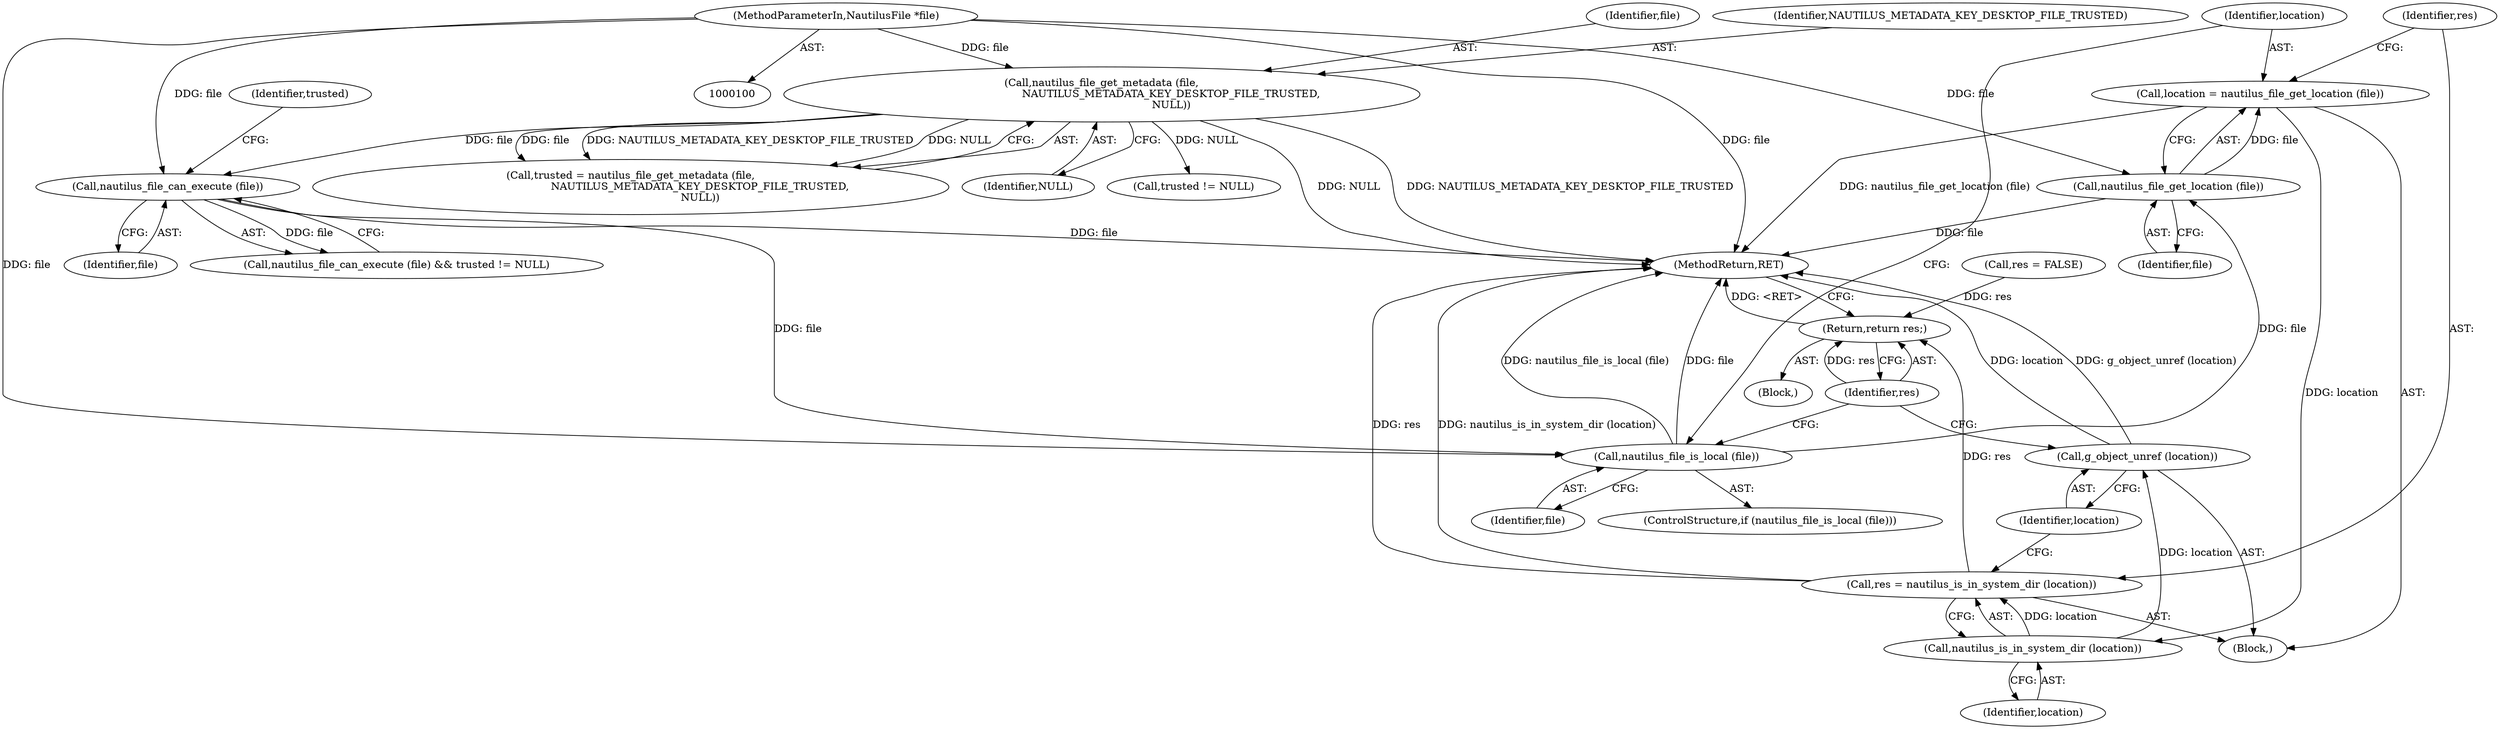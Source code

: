 digraph "0_nautilus_1630f53481f445ada0a455e9979236d31a8d3bb0@pointer" {
"1000139" [label="(Call,location = nautilus_file_get_location (file))"];
"1000141" [label="(Call,nautilus_file_get_location (file))"];
"1000136" [label="(Call,nautilus_file_is_local (file))"];
"1000124" [label="(Call,nautilus_file_can_execute (file))"];
"1000118" [label="(Call,nautilus_file_get_metadata (file,\n                                          NAUTILUS_METADATA_KEY_DESKTOP_FILE_TRUSTED,\n                                          NULL))"];
"1000101" [label="(MethodParameterIn,NautilusFile *file)"];
"1000145" [label="(Call,nautilus_is_in_system_dir (location))"];
"1000143" [label="(Call,res = nautilus_is_in_system_dir (location))"];
"1000149" [label="(Return,return res;)"];
"1000147" [label="(Call,g_object_unref (location))"];
"1000135" [label="(ControlStructure,if (nautilus_file_is_local (file)))"];
"1000142" [label="(Identifier,file)"];
"1000148" [label="(Identifier,location)"];
"1000101" [label="(MethodParameterIn,NautilusFile *file)"];
"1000138" [label="(Block,)"];
"1000119" [label="(Identifier,file)"];
"1000149" [label="(Return,return res;)"];
"1000139" [label="(Call,location = nautilus_file_get_location (file))"];
"1000120" [label="(Identifier,NAUTILUS_METADATA_KEY_DESKTOP_FILE_TRUSTED)"];
"1000140" [label="(Identifier,location)"];
"1000145" [label="(Call,nautilus_is_in_system_dir (location))"];
"1000151" [label="(MethodReturn,RET)"];
"1000125" [label="(Identifier,file)"];
"1000144" [label="(Identifier,res)"];
"1000143" [label="(Call,res = nautilus_is_in_system_dir (location))"];
"1000150" [label="(Identifier,res)"];
"1000116" [label="(Call,trusted = nautilus_file_get_metadata (file,\n                                          NAUTILUS_METADATA_KEY_DESKTOP_FILE_TRUSTED,\n                                          NULL))"];
"1000137" [label="(Identifier,file)"];
"1000127" [label="(Identifier,trusted)"];
"1000118" [label="(Call,nautilus_file_get_metadata (file,\n                                          NAUTILUS_METADATA_KEY_DESKTOP_FILE_TRUSTED,\n                                          NULL))"];
"1000132" [label="(Call,res = FALSE)"];
"1000146" [label="(Identifier,location)"];
"1000141" [label="(Call,nautilus_file_get_location (file))"];
"1000121" [label="(Identifier,NULL)"];
"1000123" [label="(Call,nautilus_file_can_execute (file) && trusted != NULL)"];
"1000103" [label="(Block,)"];
"1000136" [label="(Call,nautilus_file_is_local (file))"];
"1000124" [label="(Call,nautilus_file_can_execute (file))"];
"1000126" [label="(Call,trusted != NULL)"];
"1000147" [label="(Call,g_object_unref (location))"];
"1000139" -> "1000138"  [label="AST: "];
"1000139" -> "1000141"  [label="CFG: "];
"1000140" -> "1000139"  [label="AST: "];
"1000141" -> "1000139"  [label="AST: "];
"1000144" -> "1000139"  [label="CFG: "];
"1000139" -> "1000151"  [label="DDG: nautilus_file_get_location (file)"];
"1000141" -> "1000139"  [label="DDG: file"];
"1000139" -> "1000145"  [label="DDG: location"];
"1000141" -> "1000142"  [label="CFG: "];
"1000142" -> "1000141"  [label="AST: "];
"1000141" -> "1000151"  [label="DDG: file"];
"1000136" -> "1000141"  [label="DDG: file"];
"1000101" -> "1000141"  [label="DDG: file"];
"1000136" -> "1000135"  [label="AST: "];
"1000136" -> "1000137"  [label="CFG: "];
"1000137" -> "1000136"  [label="AST: "];
"1000140" -> "1000136"  [label="CFG: "];
"1000150" -> "1000136"  [label="CFG: "];
"1000136" -> "1000151"  [label="DDG: nautilus_file_is_local (file)"];
"1000136" -> "1000151"  [label="DDG: file"];
"1000124" -> "1000136"  [label="DDG: file"];
"1000101" -> "1000136"  [label="DDG: file"];
"1000124" -> "1000123"  [label="AST: "];
"1000124" -> "1000125"  [label="CFG: "];
"1000125" -> "1000124"  [label="AST: "];
"1000127" -> "1000124"  [label="CFG: "];
"1000123" -> "1000124"  [label="CFG: "];
"1000124" -> "1000151"  [label="DDG: file"];
"1000124" -> "1000123"  [label="DDG: file"];
"1000118" -> "1000124"  [label="DDG: file"];
"1000101" -> "1000124"  [label="DDG: file"];
"1000118" -> "1000116"  [label="AST: "];
"1000118" -> "1000121"  [label="CFG: "];
"1000119" -> "1000118"  [label="AST: "];
"1000120" -> "1000118"  [label="AST: "];
"1000121" -> "1000118"  [label="AST: "];
"1000116" -> "1000118"  [label="CFG: "];
"1000118" -> "1000151"  [label="DDG: NULL"];
"1000118" -> "1000151"  [label="DDG: NAUTILUS_METADATA_KEY_DESKTOP_FILE_TRUSTED"];
"1000118" -> "1000116"  [label="DDG: file"];
"1000118" -> "1000116"  [label="DDG: NAUTILUS_METADATA_KEY_DESKTOP_FILE_TRUSTED"];
"1000118" -> "1000116"  [label="DDG: NULL"];
"1000101" -> "1000118"  [label="DDG: file"];
"1000118" -> "1000126"  [label="DDG: NULL"];
"1000101" -> "1000100"  [label="AST: "];
"1000101" -> "1000151"  [label="DDG: file"];
"1000145" -> "1000143"  [label="AST: "];
"1000145" -> "1000146"  [label="CFG: "];
"1000146" -> "1000145"  [label="AST: "];
"1000143" -> "1000145"  [label="CFG: "];
"1000145" -> "1000143"  [label="DDG: location"];
"1000145" -> "1000147"  [label="DDG: location"];
"1000143" -> "1000138"  [label="AST: "];
"1000144" -> "1000143"  [label="AST: "];
"1000148" -> "1000143"  [label="CFG: "];
"1000143" -> "1000151"  [label="DDG: res"];
"1000143" -> "1000151"  [label="DDG: nautilus_is_in_system_dir (location)"];
"1000143" -> "1000149"  [label="DDG: res"];
"1000149" -> "1000103"  [label="AST: "];
"1000149" -> "1000150"  [label="CFG: "];
"1000150" -> "1000149"  [label="AST: "];
"1000151" -> "1000149"  [label="CFG: "];
"1000149" -> "1000151"  [label="DDG: <RET>"];
"1000150" -> "1000149"  [label="DDG: res"];
"1000132" -> "1000149"  [label="DDG: res"];
"1000147" -> "1000138"  [label="AST: "];
"1000147" -> "1000148"  [label="CFG: "];
"1000148" -> "1000147"  [label="AST: "];
"1000150" -> "1000147"  [label="CFG: "];
"1000147" -> "1000151"  [label="DDG: location"];
"1000147" -> "1000151"  [label="DDG: g_object_unref (location)"];
}
